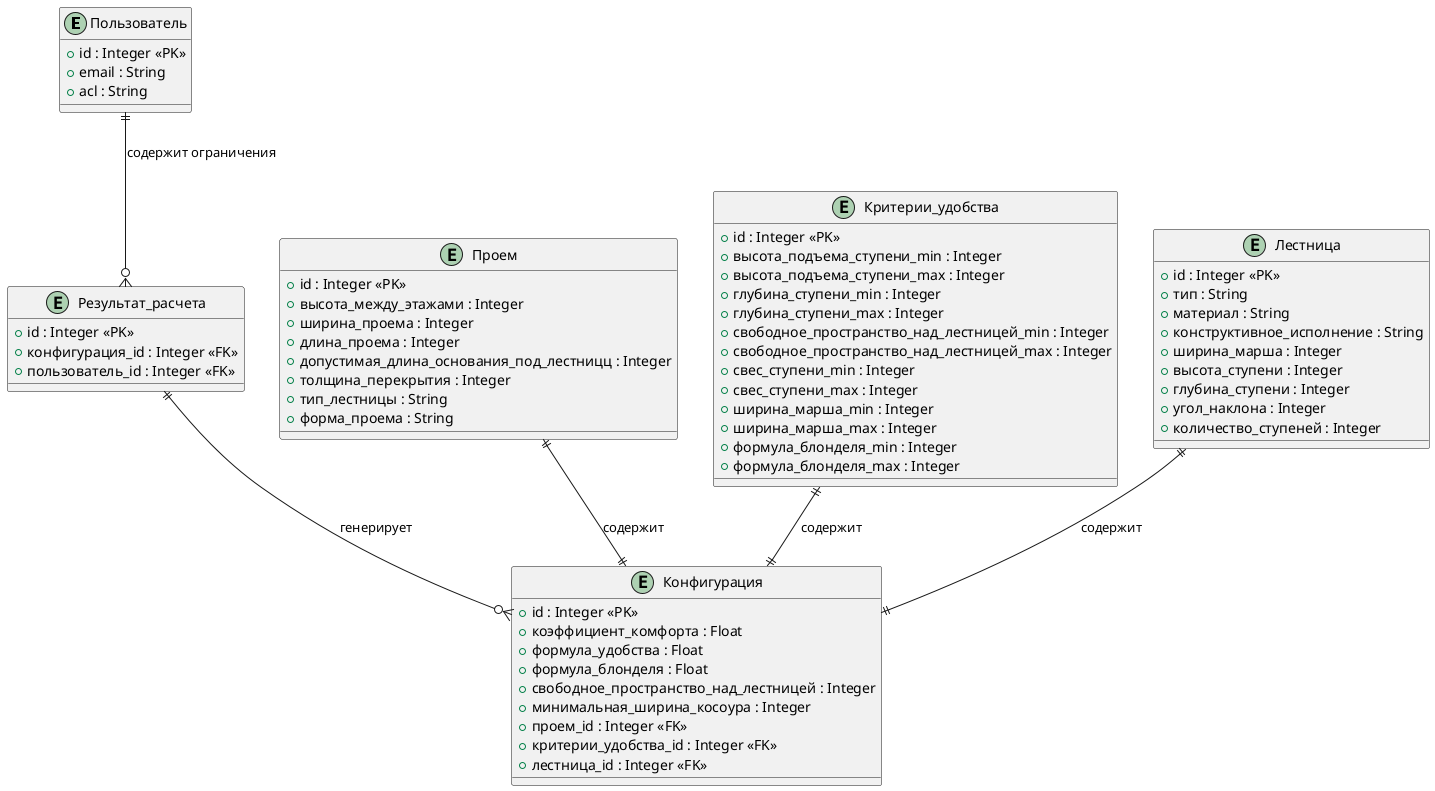 @startuml

entity "Пользователь" {
  + id : Integer <<PK>>
  + email : String
  + acl : String
}

entity "Проем" {
  + id : Integer <<PK>>
  + высота_между_этажами : Integer
  + ширина_проема : Integer
  + длина_проема : Integer
  + допустимая_длина_основания_под_лестницц : Integer
  + толщина_перекрытия : Integer
  + тип_лестницы : String
  + форма_проема : String
}

entity "Критерии_удобства" {
  + id : Integer <<PK>>
  + высота_подъема_ступени_min : Integer
  + высота_подъема_ступени_max : Integer
  + глубина_ступени_min : Integer
  + глубина_ступени_max : Integer
  + свободное_пространство_над_лестницей_min : Integer
  + свободное_пространство_над_лестницей_max : Integer
  + свес_ступени_min : Integer
  + свес_ступени_max : Integer
  + ширина_марша_min : Integer
  + ширина_марша_max : Integer
  + формула_блонделя_min : Integer
  + формула_блонделя_max : Integer
}

entity "Лестница" {
  + id : Integer <<PK>>
  + тип : String
  + материал : String
  + конструктивное_исполнение : String
  + ширина_марша : Integer
  + высота_ступени : Integer
  + глубина_ступени : Integer
  + угол_наклона : Integer
  + количество_ступеней : Integer
}

entity "Конфигурация" {
  + id : Integer <<PK>>
  + коэффициент_комфорта : Float
  + формула_удобства : Float
  + формула_блонделя : Float
  + свободное_пространство_над_лестницей : Integer
  + минимальная_ширина_косоура : Integer
  + проем_id : Integer <<FK>>
  + критерии_удобства_id : Integer <<FK>>
  + лестница_id : Integer <<FK>>
}

entity "Результат_расчета" {
  + id : Integer <<PK>>
  + конфигурация_id : Integer <<FK>>
  + пользователь_id : Integer <<FK>>
}

' Определение связей между сущностями
Пользователь ||--o{ Результат_расчета : "содержит ограничения"
Проем ||--|| Конфигурация : "содержит"
Критерии_удобства ||--|| Конфигурация : "содержит"
Лестница ||--|| Конфигурация : "содержит"
Результат_расчета ||--o{ Конфигурация : "генерирует"

@enduml
